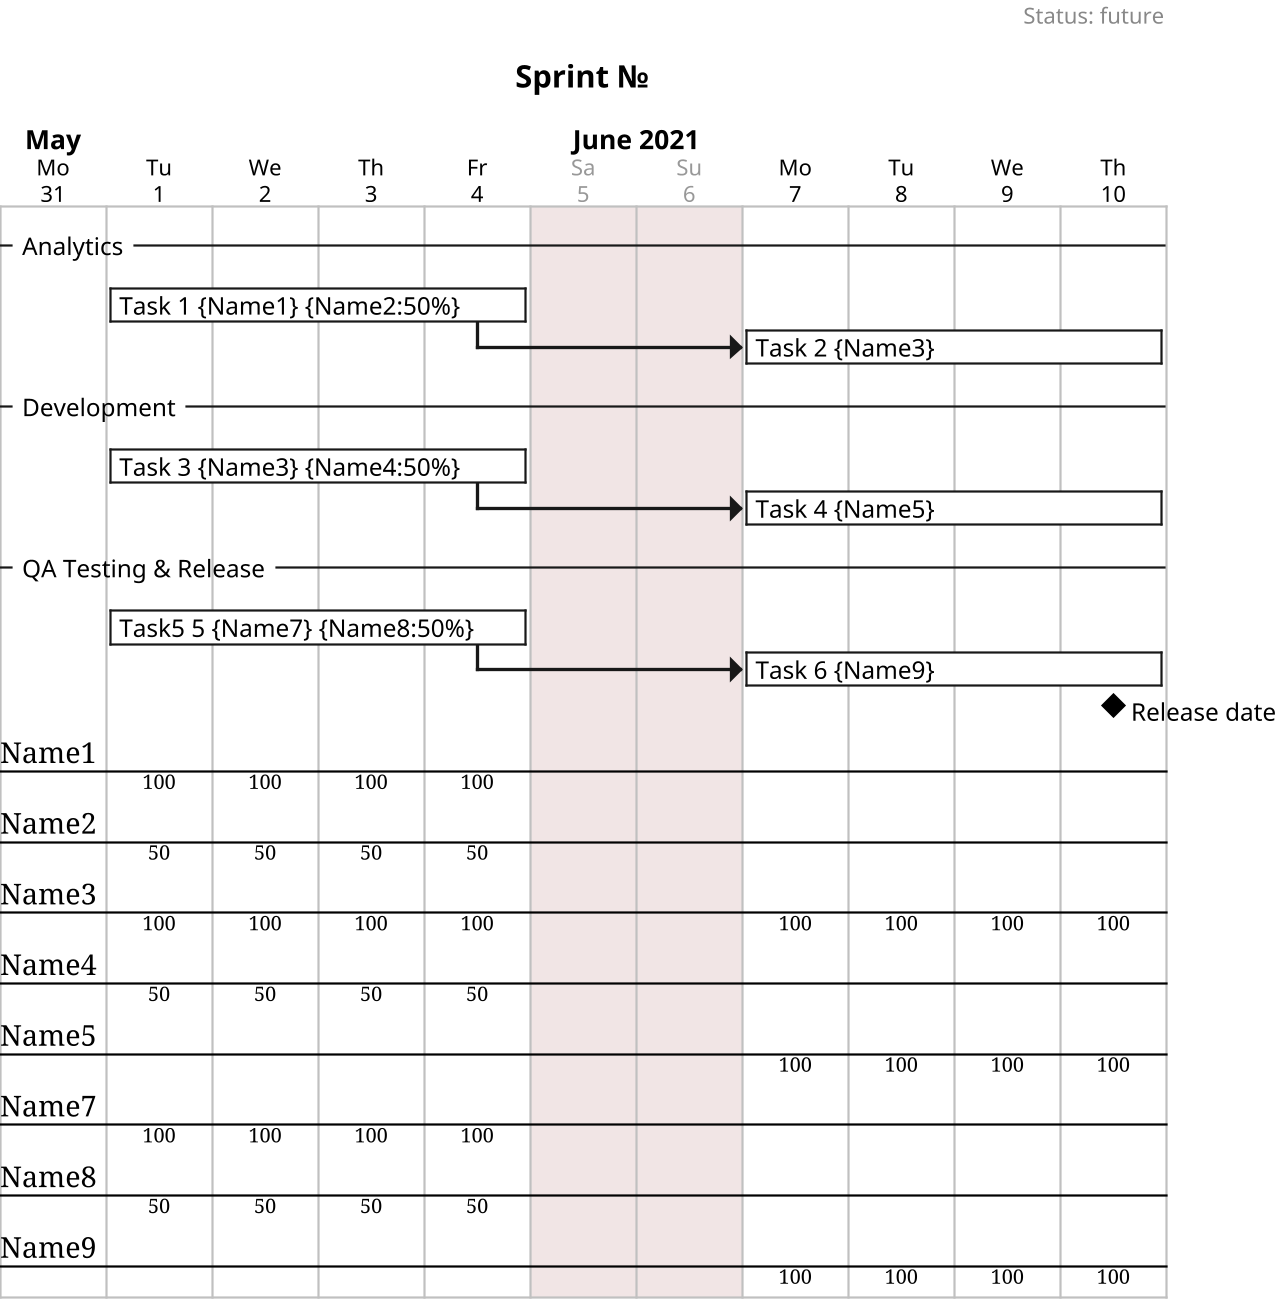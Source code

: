 @startgantt

Project starts 2021-05-31

scale 1900*1300

Title Sprint № 

Header Status: future

Hide footbox

projectscale daily zoom 3

Saturday are closed
Sunday are closed
2021-06-14 is closed


-- Analytics --

[Task 1] as [t1] starts 2021-06-01 and ends 2021-06-04 
[Task 2] as [t2] lasts 4 days and starts at [t1]'s end

-- Development --

[Task 3] as [t3] starts 2021-06-01 and ends 2021-06-04 
[Task 4] as [t4] lasts 4 days and starts at [t3]'s end

-- QA Testing & Release --

[Task5 5] as [t5] starts 2021-06-01 and ends 2021-06-04 
[Task 6] as [t6] lasts 4 days and starts at [t5]'s end
[Release date] happens after [t5]'s end
[Release date] happens after [t6]'s end

[t1] on {Name1} {Name2:50%}  is 0% completed
[t2] on {Name3}  is 0% completed
[t3] on {Name3} {Name4:50%}  is 0% completed
[t4] on {Name5}  is 0% completed
[t5] on {Name7} {Name8:50%}  is 0% completed
[t6] on {Name9}  is 0% completed



@endgantt